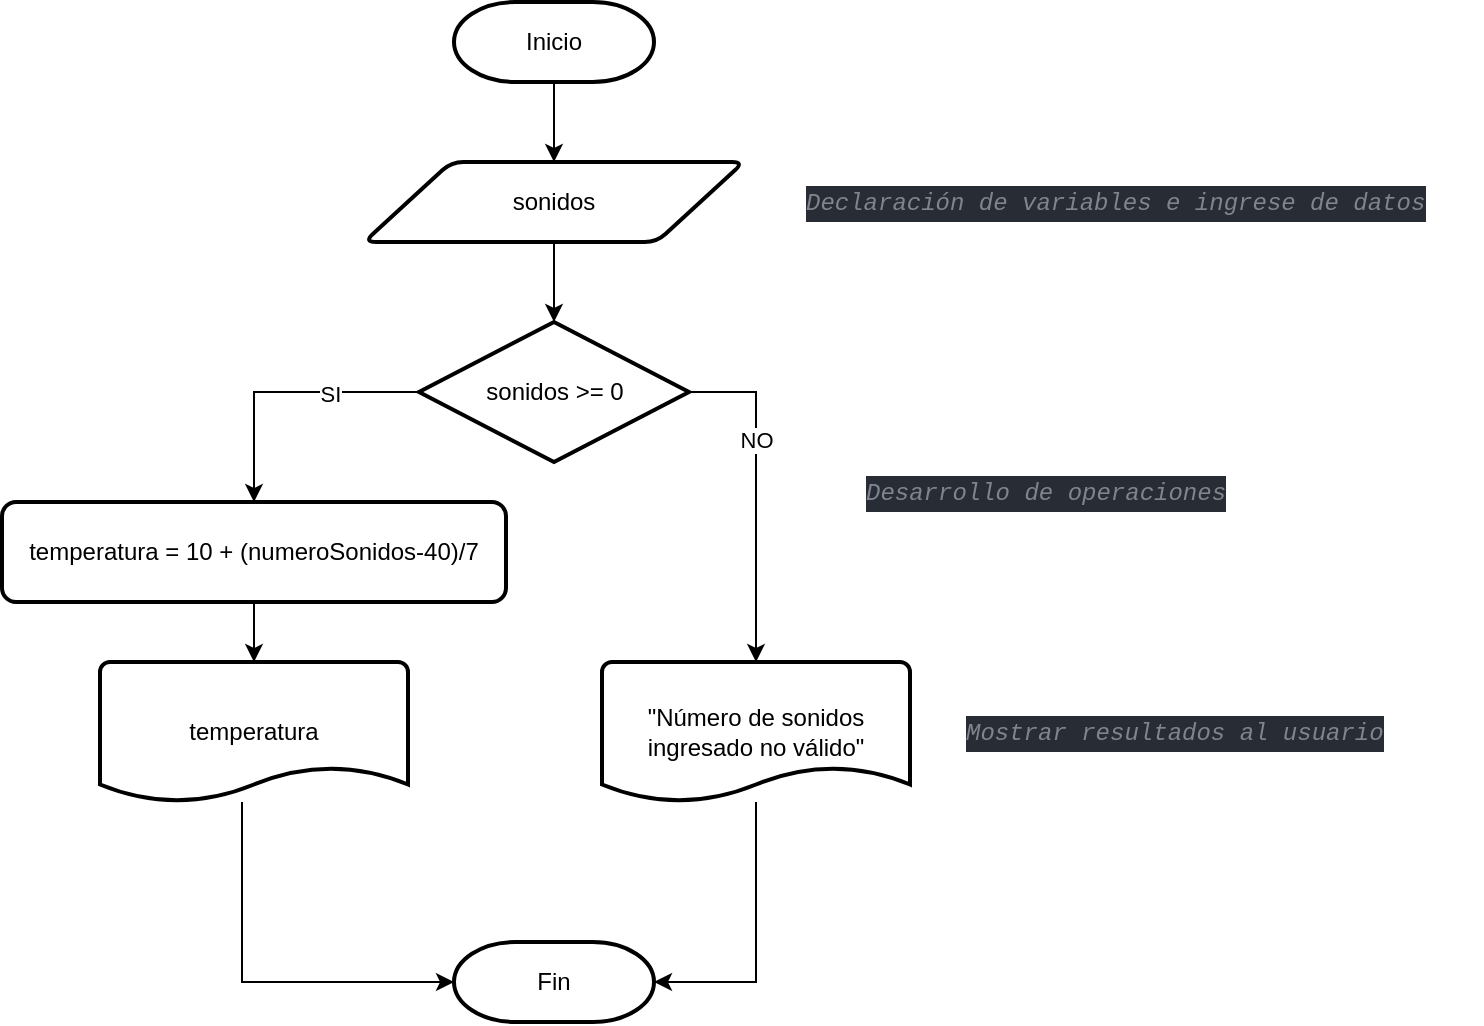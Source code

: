 <mxfile version="20.2.6" type="github">
  <diagram id="ybNOIxN1loMLFpJrF7zq" name="Page-1">
    <mxGraphModel dx="1723" dy="496" grid="1" gridSize="10" guides="1" tooltips="1" connect="1" arrows="1" fold="1" page="1" pageScale="1" pageWidth="827" pageHeight="1169" math="0" shadow="0">
      <root>
        <mxCell id="0" />
        <mxCell id="1" parent="0" />
        <mxCell id="ruh-bFPlKQDP5QZwZuNB-1" value="Inicio" style="strokeWidth=2;html=1;shape=mxgraph.flowchart.terminator;whiteSpace=wrap;" vertex="1" parent="1">
          <mxGeometry x="226" y="30" width="100" height="40" as="geometry" />
        </mxCell>
        <mxCell id="ruh-bFPlKQDP5QZwZuNB-2" style="edgeStyle=orthogonalEdgeStyle;rounded=0;orthogonalLoop=1;jettySize=auto;html=1;exitX=0.5;exitY=1;exitDx=0;exitDy=0;entryX=0.5;entryY=0;entryDx=0;entryDy=0;entryPerimeter=0;" edge="1" parent="1" source="ruh-bFPlKQDP5QZwZuNB-3" target="ruh-bFPlKQDP5QZwZuNB-10">
          <mxGeometry relative="1" as="geometry" />
        </mxCell>
        <mxCell id="ruh-bFPlKQDP5QZwZuNB-3" value="sonidos" style="shape=parallelogram;html=1;strokeWidth=2;perimeter=parallelogramPerimeter;whiteSpace=wrap;rounded=1;arcSize=12;size=0.23;" vertex="1" parent="1">
          <mxGeometry x="181" y="110" width="190" height="40" as="geometry" />
        </mxCell>
        <mxCell id="ruh-bFPlKQDP5QZwZuNB-4" value="Fin" style="strokeWidth=2;html=1;shape=mxgraph.flowchart.terminator;whiteSpace=wrap;" vertex="1" parent="1">
          <mxGeometry x="226" y="500" width="100" height="40" as="geometry" />
        </mxCell>
        <mxCell id="ruh-bFPlKQDP5QZwZuNB-5" value="" style="endArrow=classic;html=1;rounded=0;exitX=0.5;exitY=1;exitDx=0;exitDy=0;exitPerimeter=0;entryX=0.5;entryY=0;entryDx=0;entryDy=0;" edge="1" parent="1" source="ruh-bFPlKQDP5QZwZuNB-1" target="ruh-bFPlKQDP5QZwZuNB-3">
          <mxGeometry width="50" height="50" relative="1" as="geometry">
            <mxPoint x="106" y="230" as="sourcePoint" />
            <mxPoint x="156" y="180" as="targetPoint" />
          </mxGeometry>
        </mxCell>
        <mxCell id="ruh-bFPlKQDP5QZwZuNB-6" style="edgeStyle=orthogonalEdgeStyle;rounded=0;orthogonalLoop=1;jettySize=auto;html=1;exitX=0;exitY=0.5;exitDx=0;exitDy=0;exitPerimeter=0;entryX=0.5;entryY=0;entryDx=0;entryDy=0;" edge="1" parent="1" source="ruh-bFPlKQDP5QZwZuNB-10" target="ruh-bFPlKQDP5QZwZuNB-16">
          <mxGeometry relative="1" as="geometry" />
        </mxCell>
        <mxCell id="ruh-bFPlKQDP5QZwZuNB-7" value="SI" style="edgeLabel;html=1;align=center;verticalAlign=middle;resizable=0;points=[];" vertex="1" connectable="0" parent="ruh-bFPlKQDP5QZwZuNB-6">
          <mxGeometry x="-0.349" y="1" relative="1" as="geometry">
            <mxPoint as="offset" />
          </mxGeometry>
        </mxCell>
        <mxCell id="ruh-bFPlKQDP5QZwZuNB-8" style="edgeStyle=orthogonalEdgeStyle;rounded=0;orthogonalLoop=1;jettySize=auto;html=1;exitX=1;exitY=0.5;exitDx=0;exitDy=0;exitPerimeter=0;entryX=0.5;entryY=0;entryDx=0;entryDy=0;entryPerimeter=0;" edge="1" parent="1" source="ruh-bFPlKQDP5QZwZuNB-10" target="ruh-bFPlKQDP5QZwZuNB-12">
          <mxGeometry relative="1" as="geometry">
            <mxPoint x="541" y="400" as="targetPoint" />
            <Array as="points">
              <mxPoint x="377" y="225" />
            </Array>
          </mxGeometry>
        </mxCell>
        <mxCell id="ruh-bFPlKQDP5QZwZuNB-9" value="NO" style="edgeLabel;html=1;align=center;verticalAlign=middle;resizable=0;points=[];" vertex="1" connectable="0" parent="ruh-bFPlKQDP5QZwZuNB-8">
          <mxGeometry x="-0.323" relative="1" as="geometry">
            <mxPoint as="offset" />
          </mxGeometry>
        </mxCell>
        <mxCell id="ruh-bFPlKQDP5QZwZuNB-10" value="sonidos &amp;gt;= 0" style="strokeWidth=2;html=1;shape=mxgraph.flowchart.decision;whiteSpace=wrap;" vertex="1" parent="1">
          <mxGeometry x="208.5" y="190" width="135" height="70" as="geometry" />
        </mxCell>
        <mxCell id="ruh-bFPlKQDP5QZwZuNB-21" style="edgeStyle=orthogonalEdgeStyle;rounded=0;orthogonalLoop=1;jettySize=auto;html=1;entryX=1;entryY=0.5;entryDx=0;entryDy=0;entryPerimeter=0;" edge="1" parent="1" source="ruh-bFPlKQDP5QZwZuNB-12" target="ruh-bFPlKQDP5QZwZuNB-4">
          <mxGeometry relative="1" as="geometry" />
        </mxCell>
        <mxCell id="ruh-bFPlKQDP5QZwZuNB-12" value="&quot;Número de sonidos ingresado no válido&quot;" style="strokeWidth=2;html=1;shape=mxgraph.flowchart.document2;whiteSpace=wrap;size=0.25;" vertex="1" parent="1">
          <mxGeometry x="300" y="360" width="154" height="70" as="geometry" />
        </mxCell>
        <mxCell id="ruh-bFPlKQDP5QZwZuNB-13" value="&lt;div style=&quot;font-style: normal; font-variant-caps: normal; font-weight: normal; letter-spacing: normal; text-align: start; text-indent: 0px; text-transform: none; word-spacing: 0px; -webkit-text-stroke-width: 0px; text-decoration: none; color: rgb(171, 178, 191); background-color: rgb(40, 44, 52); font-family: &amp;quot;Fira Code&amp;quot;, &amp;quot;Menlo for Powerline&amp;quot;, Menlo, Monaco, &amp;quot;Courier New&amp;quot;, monospace; font-size: 12px; line-height: 18px;&quot;&gt;&lt;div&gt;&lt;span style=&quot;color: rgb(127, 132, 142); font-style: italic;&quot;&gt;Mostrar resultados al usuario&lt;/span&gt;&lt;/div&gt;&lt;/div&gt;" style="text;whiteSpace=wrap;html=1;" vertex="1" parent="1">
          <mxGeometry x="480" y="380" width="240" height="30" as="geometry" />
        </mxCell>
        <mxCell id="ruh-bFPlKQDP5QZwZuNB-14" value="&lt;div style=&quot;font-style: normal; font-variant-caps: normal; font-weight: normal; letter-spacing: normal; text-align: start; text-indent: 0px; text-transform: none; word-spacing: 0px; -webkit-text-stroke-width: 0px; text-decoration: none; color: rgb(171, 178, 191); background-color: rgb(40, 44, 52); font-family: &amp;quot;Fira Code&amp;quot;, &amp;quot;Menlo for Powerline&amp;quot;, Menlo, Monaco, &amp;quot;Courier New&amp;quot;, monospace; font-size: 12px; line-height: 18px;&quot;&gt;&lt;div&gt;&lt;span style=&quot;color: rgb(127, 132, 142); font-style: italic;&quot;&gt;Desarrollo de operaciones&lt;/span&gt;&lt;/div&gt;&lt;/div&gt;" style="text;whiteSpace=wrap;html=1;" vertex="1" parent="1">
          <mxGeometry x="430" y="260" width="210" height="30" as="geometry" />
        </mxCell>
        <mxCell id="ruh-bFPlKQDP5QZwZuNB-15" style="edgeStyle=orthogonalEdgeStyle;rounded=0;orthogonalLoop=1;jettySize=auto;html=1;exitX=0.5;exitY=1;exitDx=0;exitDy=0;entryX=0.5;entryY=0;entryDx=0;entryDy=0;entryPerimeter=0;" edge="1" parent="1" source="ruh-bFPlKQDP5QZwZuNB-16" target="ruh-bFPlKQDP5QZwZuNB-20">
          <mxGeometry relative="1" as="geometry">
            <mxPoint x="276" y="380" as="targetPoint" />
          </mxGeometry>
        </mxCell>
        <mxCell id="ruh-bFPlKQDP5QZwZuNB-16" value="temperatura = 10 + (numeroSonidos-40)/7" style="rounded=1;whiteSpace=wrap;html=1;absoluteArcSize=1;arcSize=14;strokeWidth=2;" vertex="1" parent="1">
          <mxGeometry y="280" width="252" height="50" as="geometry" />
        </mxCell>
        <mxCell id="ruh-bFPlKQDP5QZwZuNB-19" value="&lt;meta charset=&quot;utf-8&quot;&gt;&lt;div style=&quot;font-style: normal; font-variant-caps: normal; font-weight: normal; letter-spacing: normal; text-align: start; text-indent: 0px; text-transform: none; word-spacing: 0px; -webkit-text-stroke-width: 0px; text-decoration: none; color: rgb(171, 178, 191); background-color: rgb(40, 44, 52); font-family: &amp;quot;Fira Code&amp;quot;, &amp;quot;Menlo for Powerline&amp;quot;, Menlo, Monaco, &amp;quot;Courier New&amp;quot;, monospace; font-size: 12px; line-height: 18px;&quot;&gt;&lt;div&gt;&lt;span style=&quot;color: rgb(127, 132, 142); font-style: italic;&quot;&gt;Declaración de variables e ingrese de datos&lt;/span&gt;&lt;/div&gt;&lt;/div&gt;" style="text;whiteSpace=wrap;html=1;" vertex="1" parent="1">
          <mxGeometry x="400" y="115" width="340" height="30" as="geometry" />
        </mxCell>
        <mxCell id="ruh-bFPlKQDP5QZwZuNB-22" style="edgeStyle=orthogonalEdgeStyle;rounded=0;orthogonalLoop=1;jettySize=auto;html=1;entryX=0;entryY=0.5;entryDx=0;entryDy=0;entryPerimeter=0;" edge="1" parent="1" source="ruh-bFPlKQDP5QZwZuNB-20" target="ruh-bFPlKQDP5QZwZuNB-4">
          <mxGeometry relative="1" as="geometry">
            <Array as="points">
              <mxPoint x="120" y="520" />
            </Array>
          </mxGeometry>
        </mxCell>
        <mxCell id="ruh-bFPlKQDP5QZwZuNB-20" value="temperatura" style="strokeWidth=2;html=1;shape=mxgraph.flowchart.document2;whiteSpace=wrap;size=0.25;" vertex="1" parent="1">
          <mxGeometry x="49" y="360" width="154" height="70" as="geometry" />
        </mxCell>
      </root>
    </mxGraphModel>
  </diagram>
</mxfile>
